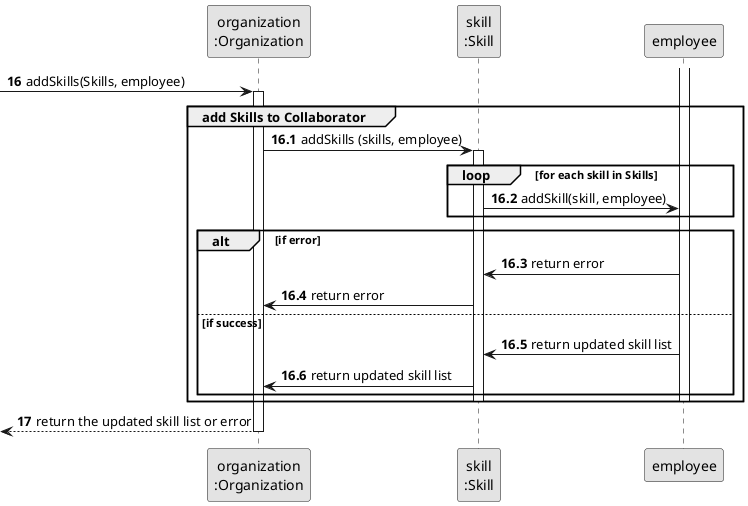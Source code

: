 @startuml
skinparam monochrome true
skinparam packageStyle rectangle
skinparam shadowing false

participant "organization\n:Organization" as ORG
participant "skill\n:Skill" as SKILL

autonumber 16
-> ORG: addSkills(Skills, employee)

autonumber 16.1
activate ORG
    group add Skills to Collaborator

        ORG -> SKILL: addSkills (skills, employee)


        activate SKILL
        loop for each skill in Skills
            SKILL -> employee: addSkill(skill, employee)
        end

        activate employee
        alt if error
            employee -> SKILL: return error
            SKILL -> ORG: return error
        else if success
            employee -> SKILL: return updated skill list
            SKILL -> ORG: return updated skill list

        end

        deactivate employee
        deactivate SKILL
    end

    autonumber 17
    <-- ORG : return the updated skill list or error
deactivate ORG


@enduml